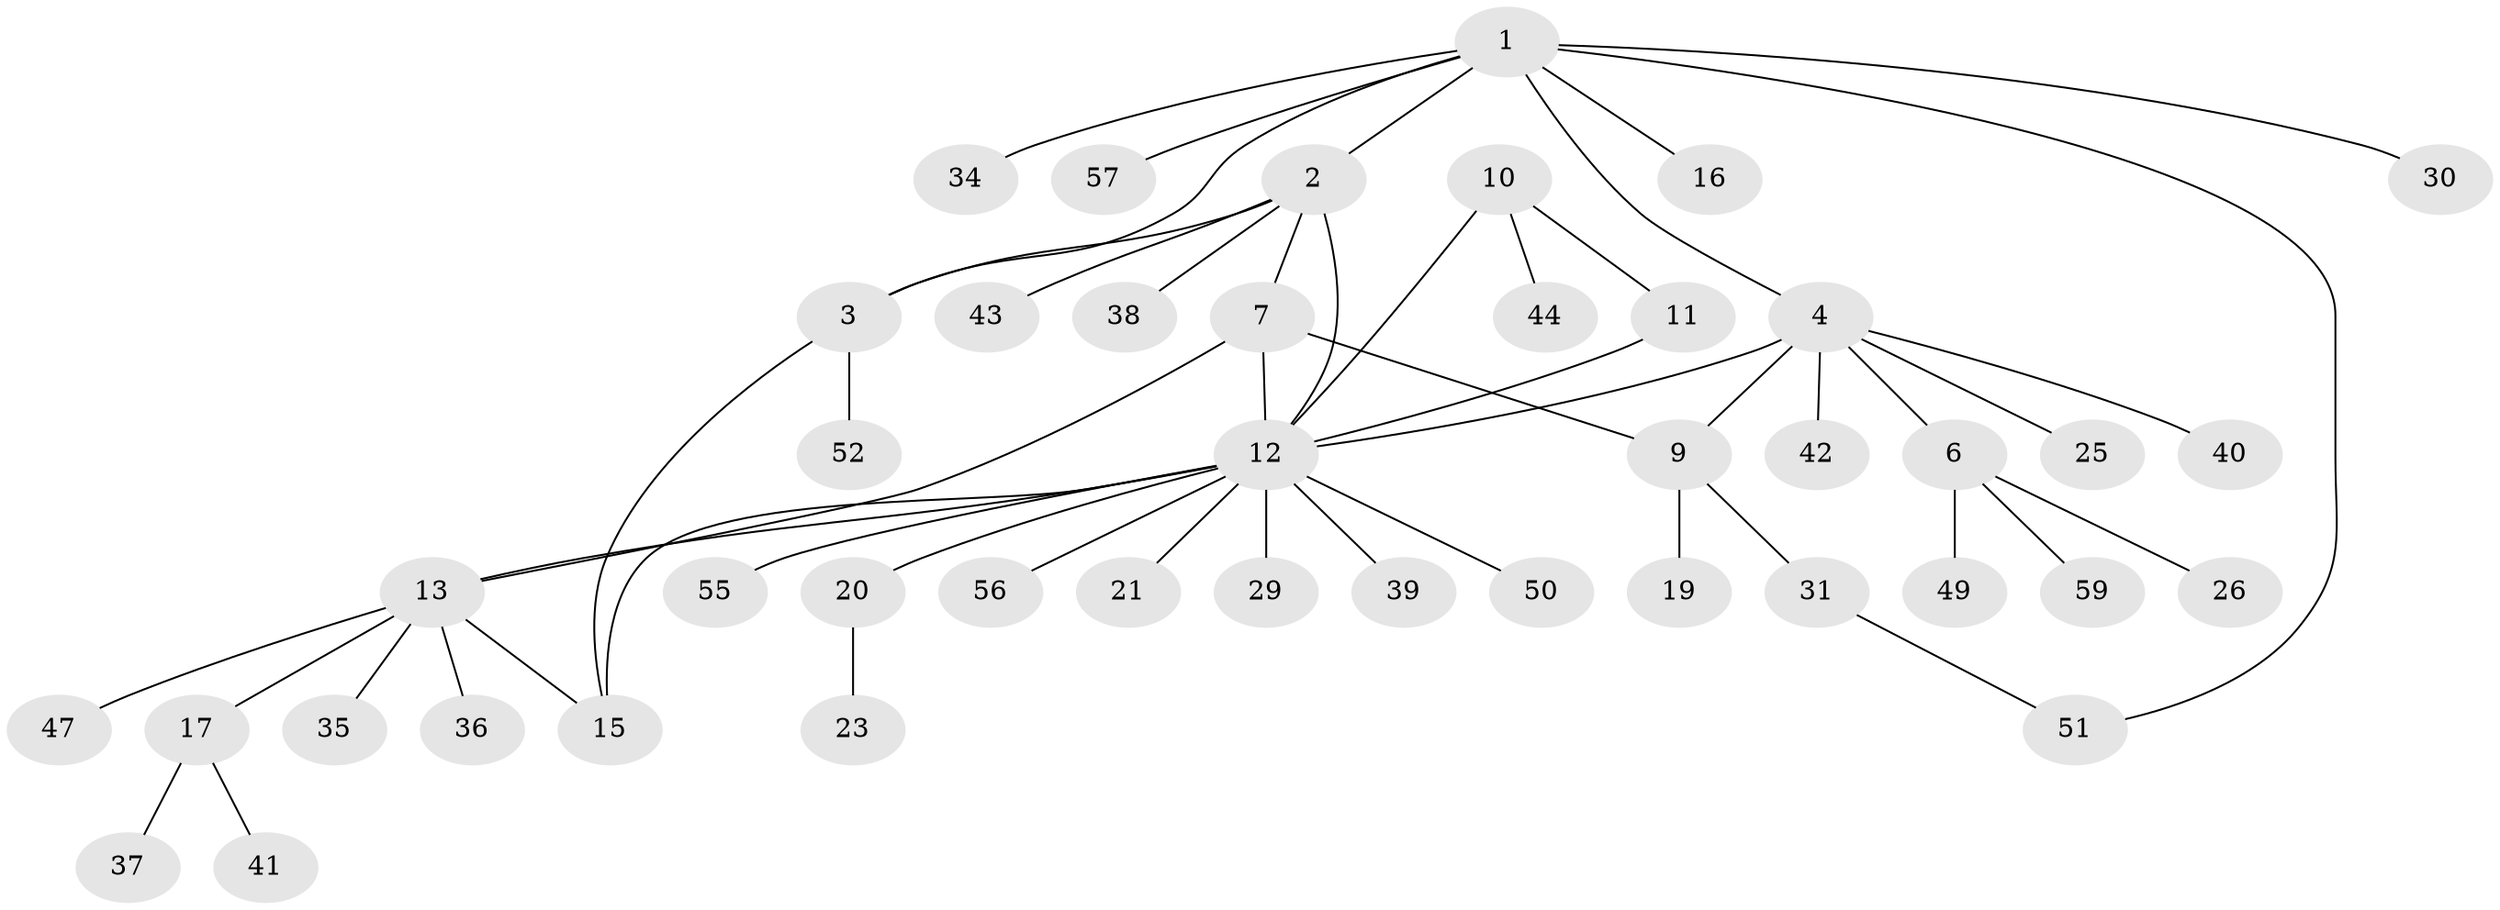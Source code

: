 // original degree distribution, {9: 0.01639344262295082, 7: 0.06557377049180328, 5: 0.03278688524590164, 4: 0.06557377049180328, 3: 0.08196721311475409, 6: 0.01639344262295082, 10: 0.01639344262295082, 1: 0.5901639344262295, 2: 0.11475409836065574}
// Generated by graph-tools (version 1.1) at 2025/42/03/06/25 10:42:09]
// undirected, 43 vertices, 51 edges
graph export_dot {
graph [start="1"]
  node [color=gray90,style=filled];
  1 [super="+32"];
  2 [super="+22"];
  3 [super="+54"];
  4 [super="+5"];
  6 [super="+28"];
  7 [super="+8"];
  9 [super="+61"];
  10 [super="+53"];
  11 [super="+45"];
  12 [super="+14"];
  13 [super="+18"];
  15 [super="+46"];
  16;
  17 [super="+33"];
  19;
  20 [super="+27"];
  21;
  23 [super="+24"];
  25;
  26;
  29;
  30;
  31 [super="+58"];
  34;
  35;
  36;
  37;
  38;
  39;
  40;
  41;
  42;
  43 [super="+48"];
  44;
  47;
  49;
  50;
  51 [super="+60"];
  52;
  55;
  56;
  57;
  59;
  1 -- 2;
  1 -- 3;
  1 -- 16;
  1 -- 30;
  1 -- 34;
  1 -- 57;
  1 -- 51;
  1 -- 4;
  2 -- 3;
  2 -- 12;
  2 -- 38;
  2 -- 43;
  2 -- 7;
  3 -- 15;
  3 -- 52;
  4 -- 6 [weight=2];
  4 -- 9;
  4 -- 25;
  4 -- 40;
  4 -- 42;
  4 -- 12 [weight=2];
  6 -- 26;
  6 -- 59;
  6 -- 49;
  7 -- 9 [weight=2];
  7 -- 12;
  7 -- 13;
  9 -- 19;
  9 -- 31;
  10 -- 11;
  10 -- 12;
  10 -- 44;
  11 -- 12;
  12 -- 20;
  12 -- 50;
  12 -- 55;
  12 -- 56;
  12 -- 29;
  12 -- 21;
  12 -- 39;
  12 -- 13;
  12 -- 15;
  13 -- 15;
  13 -- 17;
  13 -- 35;
  13 -- 47;
  13 -- 36;
  17 -- 41;
  17 -- 37;
  20 -- 23;
  31 -- 51;
}
